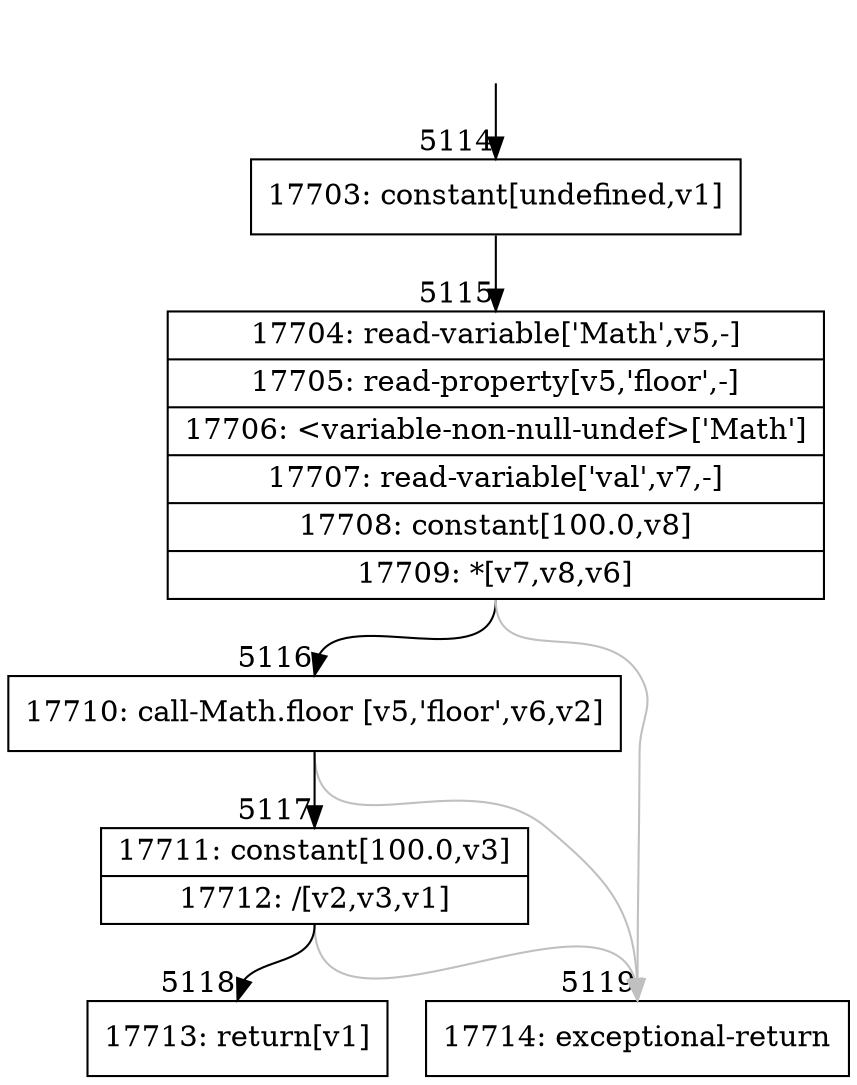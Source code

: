 digraph {
rankdir="TD"
BB_entry343[shape=none,label=""];
BB_entry343 -> BB5114 [tailport=s, headport=n, headlabel="    5114"]
BB5114 [shape=record label="{17703: constant[undefined,v1]}" ] 
BB5114 -> BB5115 [tailport=s, headport=n, headlabel="      5115"]
BB5115 [shape=record label="{17704: read-variable['Math',v5,-]|17705: read-property[v5,'floor',-]|17706: \<variable-non-null-undef\>['Math']|17707: read-variable['val',v7,-]|17708: constant[100.0,v8]|17709: *[v7,v8,v6]}" ] 
BB5115 -> BB5116 [tailport=s, headport=n, headlabel="      5116"]
BB5115 -> BB5119 [tailport=s, headport=n, color=gray, headlabel="      5119"]
BB5116 [shape=record label="{17710: call-Math.floor [v5,'floor',v6,v2]}" ] 
BB5116 -> BB5117 [tailport=s, headport=n, headlabel="      5117"]
BB5116 -> BB5119 [tailport=s, headport=n, color=gray]
BB5117 [shape=record label="{17711: constant[100.0,v3]|17712: /[v2,v3,v1]}" ] 
BB5117 -> BB5118 [tailport=s, headport=n, headlabel="      5118"]
BB5117 -> BB5119 [tailport=s, headport=n, color=gray]
BB5118 [shape=record label="{17713: return[v1]}" ] 
BB5119 [shape=record label="{17714: exceptional-return}" ] 
//#$~ 9350
}
